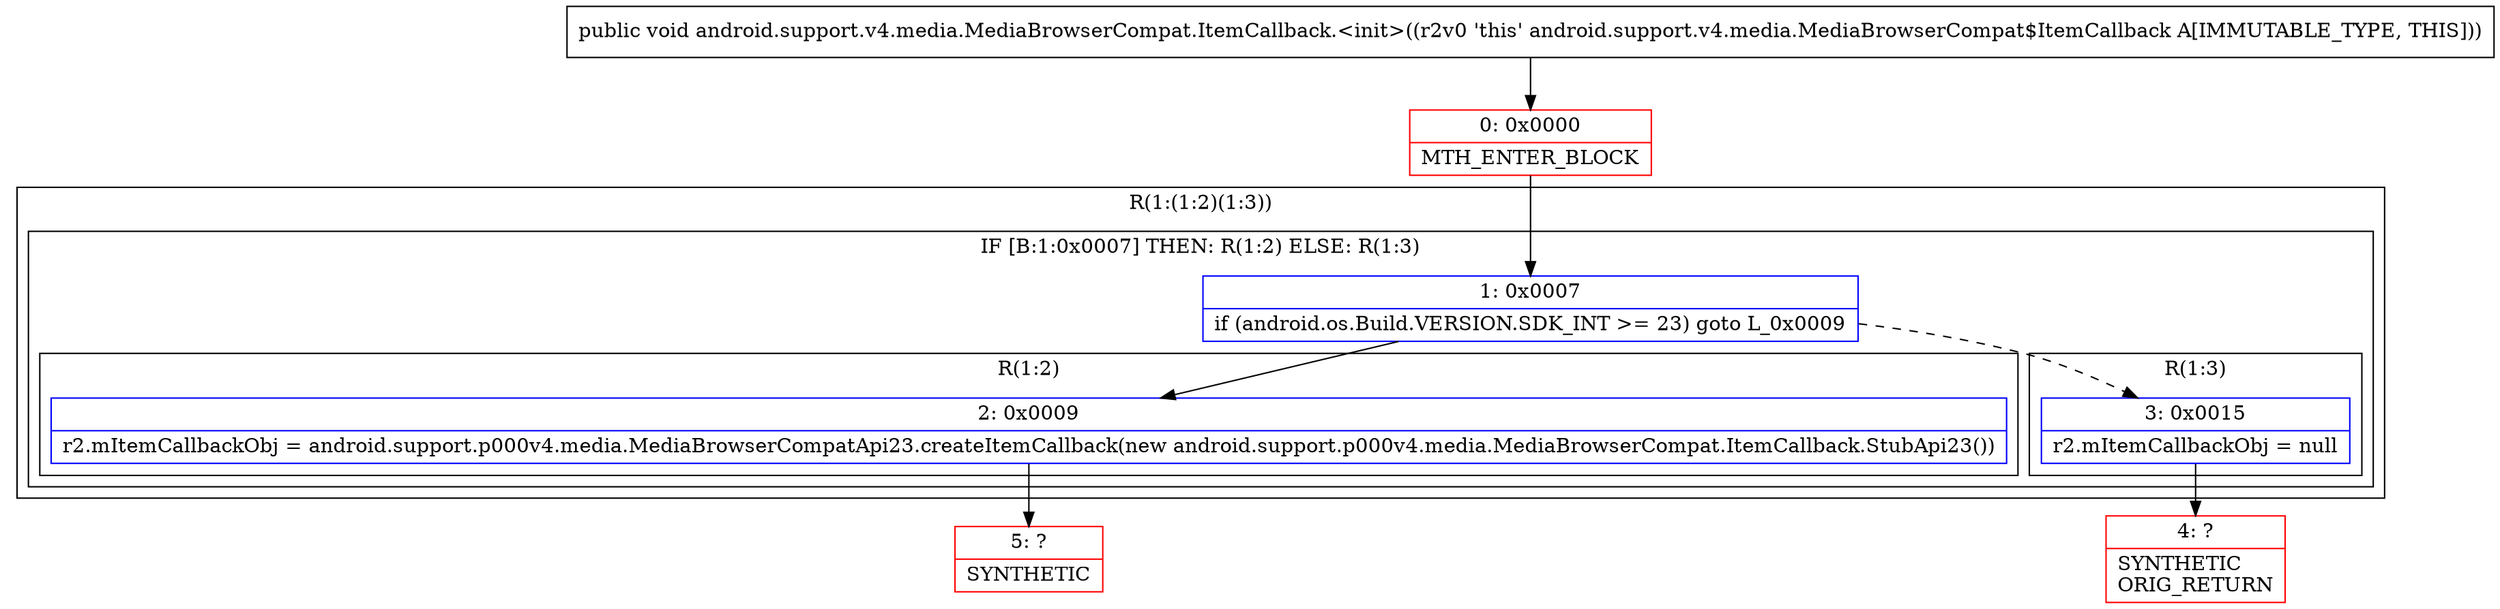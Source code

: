 digraph "CFG forandroid.support.v4.media.MediaBrowserCompat.ItemCallback.\<init\>()V" {
subgraph cluster_Region_271355323 {
label = "R(1:(1:2)(1:3))";
node [shape=record,color=blue];
subgraph cluster_IfRegion_128687111 {
label = "IF [B:1:0x0007] THEN: R(1:2) ELSE: R(1:3)";
node [shape=record,color=blue];
Node_1 [shape=record,label="{1\:\ 0x0007|if (android.os.Build.VERSION.SDK_INT \>= 23) goto L_0x0009\l}"];
subgraph cluster_Region_221573386 {
label = "R(1:2)";
node [shape=record,color=blue];
Node_2 [shape=record,label="{2\:\ 0x0009|r2.mItemCallbackObj = android.support.p000v4.media.MediaBrowserCompatApi23.createItemCallback(new android.support.p000v4.media.MediaBrowserCompat.ItemCallback.StubApi23())\l}"];
}
subgraph cluster_Region_1853683819 {
label = "R(1:3)";
node [shape=record,color=blue];
Node_3 [shape=record,label="{3\:\ 0x0015|r2.mItemCallbackObj = null\l}"];
}
}
}
Node_0 [shape=record,color=red,label="{0\:\ 0x0000|MTH_ENTER_BLOCK\l}"];
Node_4 [shape=record,color=red,label="{4\:\ ?|SYNTHETIC\lORIG_RETURN\l}"];
Node_5 [shape=record,color=red,label="{5\:\ ?|SYNTHETIC\l}"];
MethodNode[shape=record,label="{public void android.support.v4.media.MediaBrowserCompat.ItemCallback.\<init\>((r2v0 'this' android.support.v4.media.MediaBrowserCompat$ItemCallback A[IMMUTABLE_TYPE, THIS])) }"];
MethodNode -> Node_0;
Node_1 -> Node_2;
Node_1 -> Node_3[style=dashed];
Node_2 -> Node_5;
Node_3 -> Node_4;
Node_0 -> Node_1;
}

